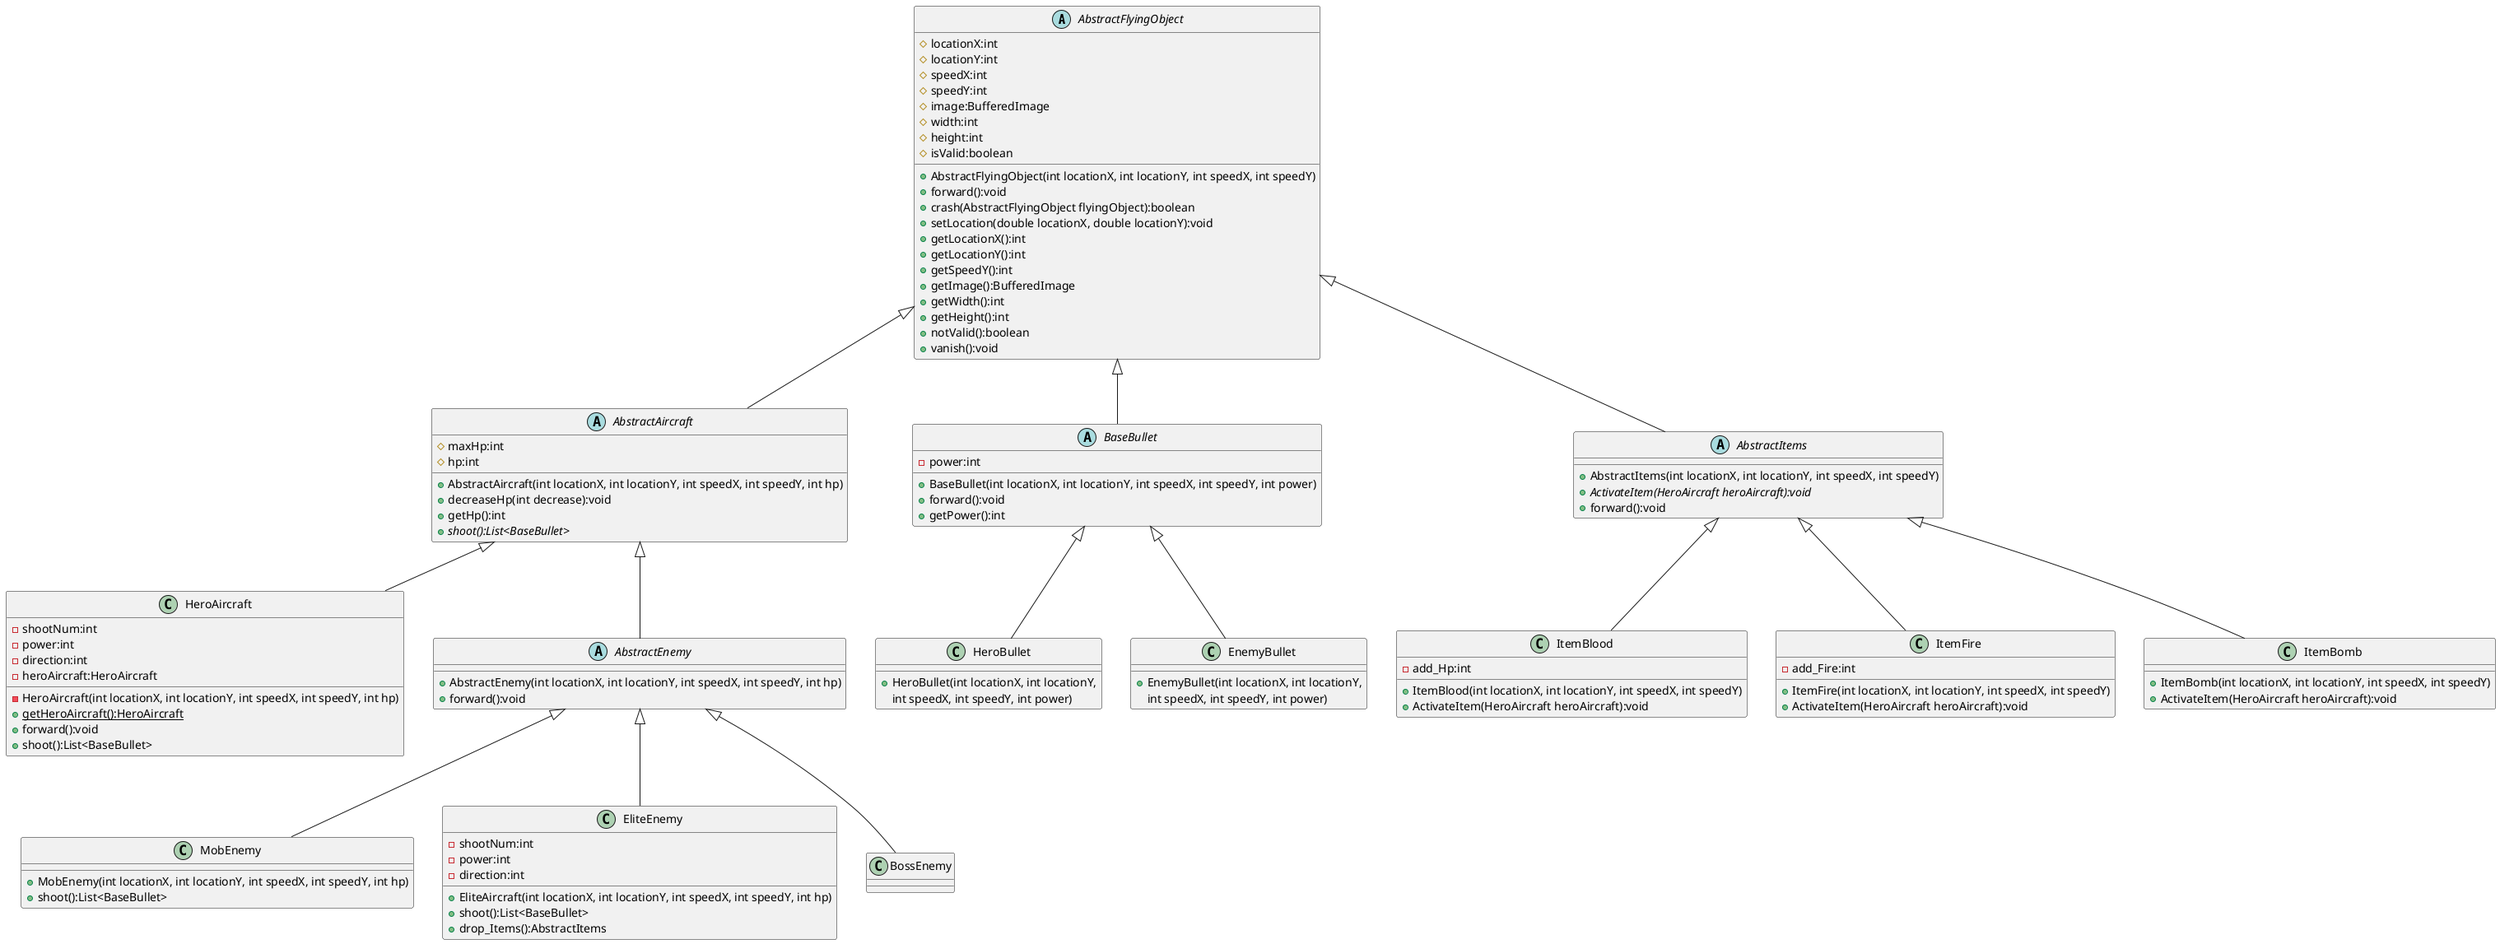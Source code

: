 @startuml
'https://plantuml.com/class-diagram

abstract class AbstractFlyingObject
{
    # locationX:int
    # locationY:int
    # speedX:int
    # speedY:int
    # image:BufferedImage
    # width:int
    # height:int
    # isValid:boolean

    + AbstractFlyingObject(int locationX, int locationY, int speedX, int speedY)
    + forward():void
    + crash(AbstractFlyingObject flyingObject):boolean
    + setLocation(double locationX, double locationY):void
    + getLocationX():int
    + getLocationY():int
    + getSpeedY():int
    + getImage():BufferedImage
    + getWidth():int
    + getHeight():int
    + notValid():boolean
    + vanish():void
}
abstract class AbstractAircraft
{
	# maxHp:int
    # hp:int
    + AbstractAircraft(int locationX, int locationY, int speedX, int speedY, int hp)
    + decreaseHp(int decrease):void
    + getHp():int
    + {abstract} shoot():List<BaseBullet>
 }

abstract class BaseBullet
{
    - power:int
    + BaseBullet(int locationX, int locationY, int speedX, int speedY, int power)
    + forward():void
	+ getPower():int
}

abstract class AbstractItems{
    + AbstractItems(int locationX, int locationY, int speedX, int speedY)
    + {abstract}ActivateItem(HeroAircraft heroAircraft):void
    + forward():void
}

AbstractFlyingObject <|-- AbstractAircraft
AbstractFlyingObject <|-- BaseBullet
AbstractFlyingObject <|-- AbstractItems

AbstractAircraft <|-- HeroAircraft
AbstractAircraft <|-- AbstractEnemy

AbstractEnemy <|-- MobEnemy
AbstractEnemy <|-- EliteEnemy
AbstractEnemy <|-- BossEnemy

AbstractItems <|-- ItemBlood
AbstractItems <|-- ItemFire
AbstractItems <|-- ItemBomb

BaseBullet <|-- HeroBullet
BaseBullet <|-- EnemyBullet

class HeroAircraft {
    - shootNum:int
    - power:int
    - direction:int
    - heroAircraft:HeroAircraft
    - HeroAircraft(int locationX, int locationY, int speedX, int speedY, int hp)
    + {static}getHeroAircraft():HeroAircraft
    + forward():void
    + shoot():List<BaseBullet>
}

abstract class AbstractEnemy{
    + AbstractEnemy(int locationX, int locationY, int speedX, int speedY, int hp)
    + forward():void
}

class MobEnemy {
    + MobEnemy(int locationX, int locationY, int speedX, int speedY, int hp)
    + shoot():List<BaseBullet>
}
class EliteEnemy{
    - shootNum:int
    - power:int
    - direction:int
    + EliteAircraft(int locationX, int locationY, int speedX, int speedY, int hp)
    + shoot():List<BaseBullet>
    + drop_Items():AbstractItems
}

class BossEnemy{

}

class ItemBlood{
    - add_Hp:int
    + ItemBlood(int locationX, int locationY, int speedX, int speedY)
    + ActivateItem(HeroAircraft heroAircraft):void
}

class ItemFire{
    - add_Fire:int
    + ItemFire(int locationX, int locationY, int speedX, int speedY)
    + ActivateItem(HeroAircraft heroAircraft):void
}

class ItemBomb{
    + ItemBomb(int locationX, int locationY, int speedX, int speedY)
    + ActivateItem(HeroAircraft heroAircraft):void
}
class HeroBullet {
    + HeroBullet(int locationX, int locationY,
     int speedX, int speedY, int power)
}

class EnemyBullet {
    + EnemyBullet(int locationX, int locationY,
     int speedX, int speedY, int power)
}

@enduml